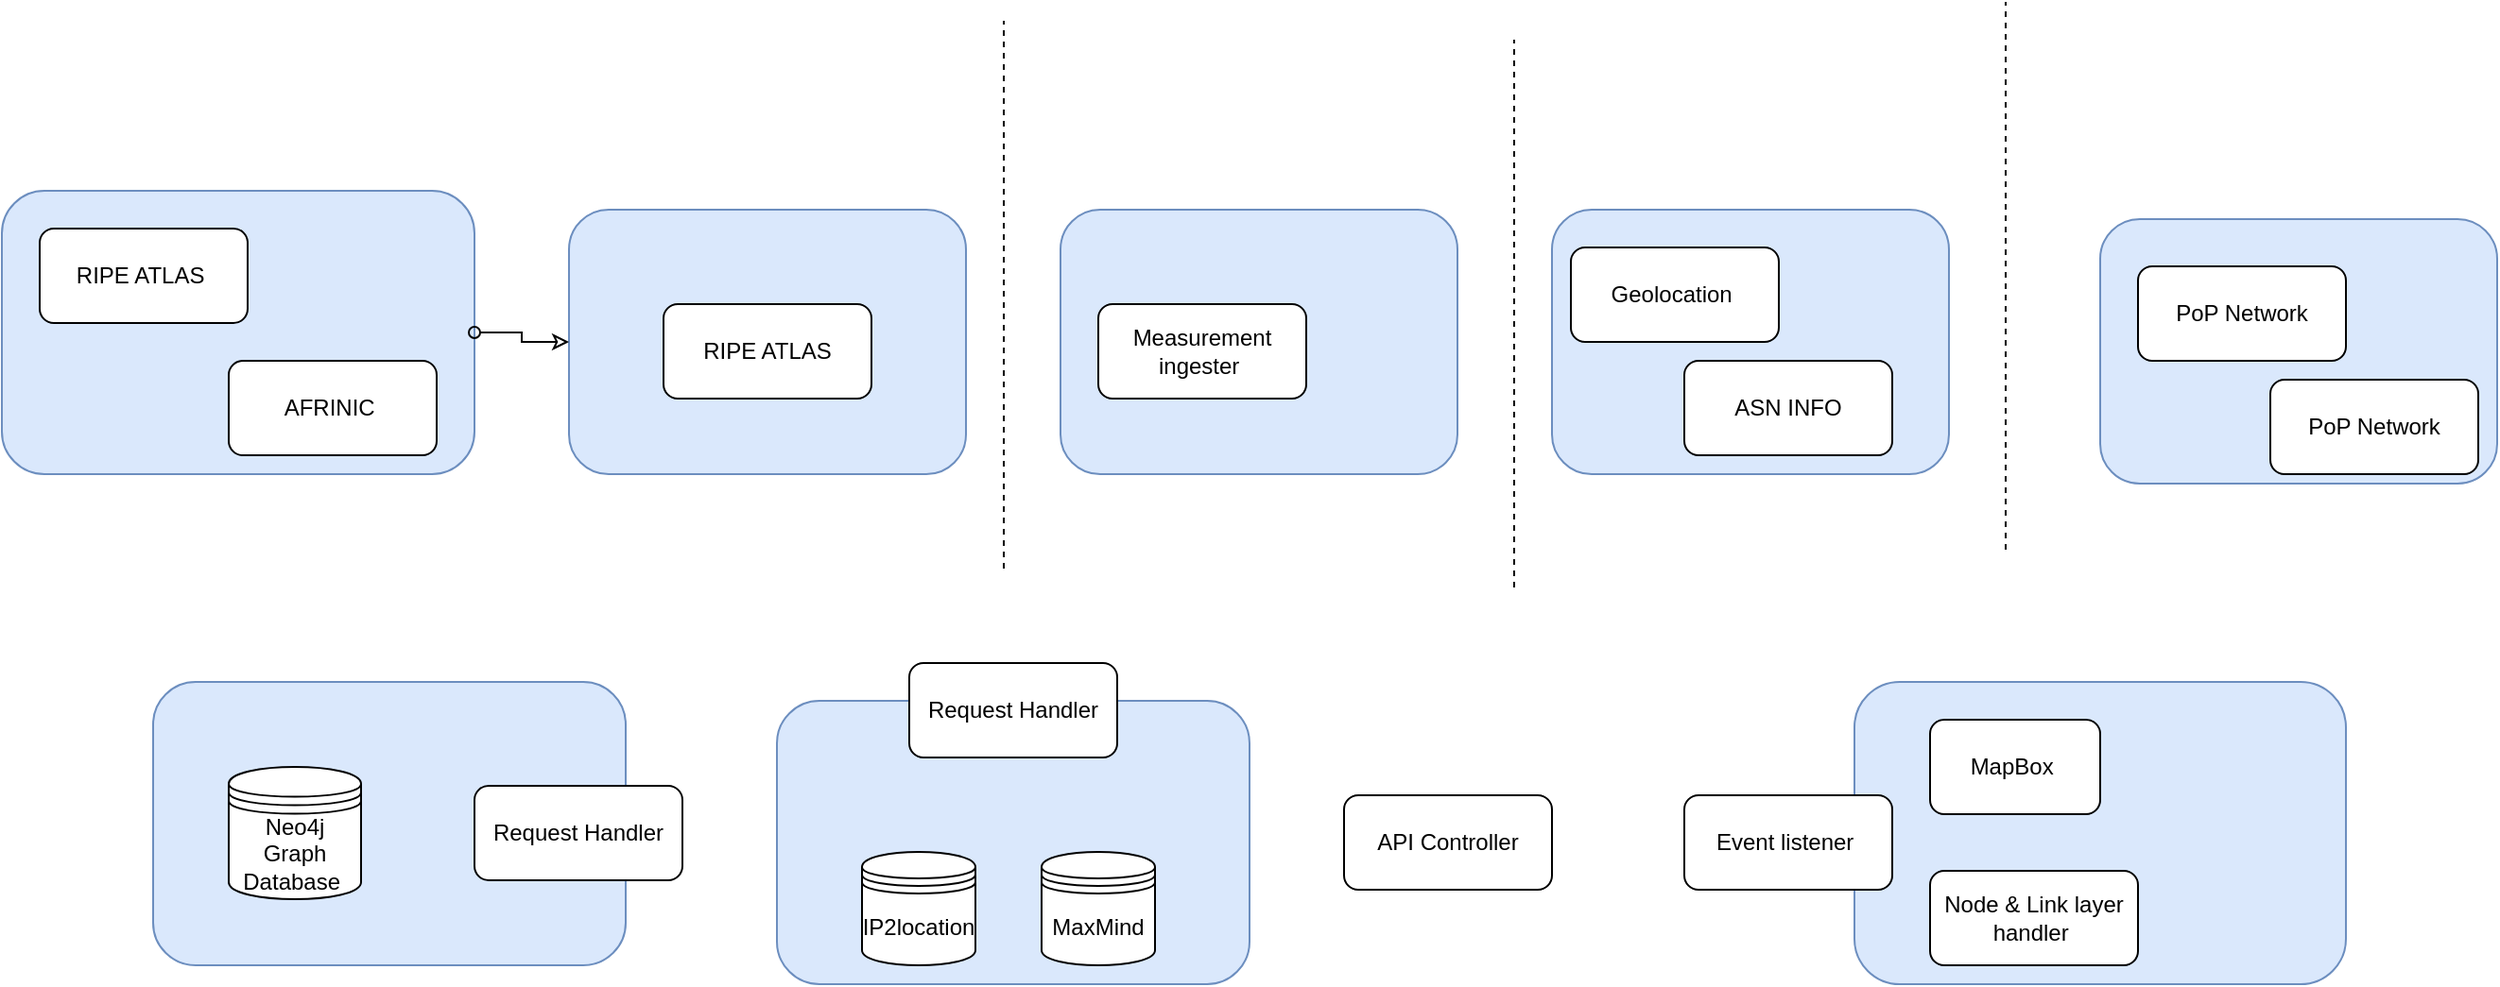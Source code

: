 <mxfile version="21.7.1" type="github">
  <diagram name="Page-1" id="10mLTs2lweQSjcvqGFnW">
    <mxGraphModel dx="1235" dy="684" grid="1" gridSize="10" guides="1" tooltips="1" connect="1" arrows="1" fold="1" page="1" pageScale="1" pageWidth="850" pageHeight="1100" math="0" shadow="0">
      <root>
        <mxCell id="0" />
        <mxCell id="1" parent="0" />
        <mxCell id="t9qF7NUUvE5QqUabhe2g-1" value="" style="rounded=1;whiteSpace=wrap;html=1;fillColor=#dae8fc;strokeColor=#6c8ebf;" vertex="1" parent="1">
          <mxGeometry x="360" y="330" width="210" height="140" as="geometry" />
        </mxCell>
        <mxCell id="t9qF7NUUvE5QqUabhe2g-6" value="" style="rounded=1;whiteSpace=wrap;html=1;fillColor=#dae8fc;strokeColor=#6c8ebf;" vertex="1" parent="1">
          <mxGeometry x="60" y="320" width="250" height="150" as="geometry" />
        </mxCell>
        <mxCell id="t9qF7NUUvE5QqUabhe2g-35" style="edgeStyle=orthogonalEdgeStyle;rounded=0;orthogonalLoop=1;jettySize=auto;html=1;exitX=1;exitY=0.5;exitDx=0;exitDy=0;startArrow=oval;startFill=0;endArrow=classic;endFill=0;" edge="1" parent="1" source="t9qF7NUUvE5QqUabhe2g-6" target="t9qF7NUUvE5QqUabhe2g-1">
          <mxGeometry relative="1" as="geometry" />
        </mxCell>
        <mxCell id="t9qF7NUUvE5QqUabhe2g-7" value="RIPE ATLAS&amp;nbsp;" style="rounded=1;whiteSpace=wrap;html=1;" vertex="1" parent="1">
          <mxGeometry x="80" y="340" width="110" height="50" as="geometry" />
        </mxCell>
        <mxCell id="t9qF7NUUvE5QqUabhe2g-8" value="AFRINIC&amp;nbsp;" style="rounded=1;whiteSpace=wrap;html=1;" vertex="1" parent="1">
          <mxGeometry x="180" y="410" width="110" height="50" as="geometry" />
        </mxCell>
        <mxCell id="t9qF7NUUvE5QqUabhe2g-9" value="RIPE ATLAS" style="rounded=1;whiteSpace=wrap;html=1;" vertex="1" parent="1">
          <mxGeometry x="410" y="380" width="110" height="50" as="geometry" />
        </mxCell>
        <mxCell id="t9qF7NUUvE5QqUabhe2g-14" value="" style="rounded=1;whiteSpace=wrap;html=1;fillColor=#dae8fc;strokeColor=#6c8ebf;" vertex="1" parent="1">
          <mxGeometry x="140" y="580" width="250" height="150" as="geometry" />
        </mxCell>
        <mxCell id="t9qF7NUUvE5QqUabhe2g-13" value="Neo4j Graph Database&amp;nbsp;" style="shape=datastore;whiteSpace=wrap;html=1;" vertex="1" parent="1">
          <mxGeometry x="180" y="625" width="70" height="70" as="geometry" />
        </mxCell>
        <mxCell id="t9qF7NUUvE5QqUabhe2g-16" value="" style="rounded=1;whiteSpace=wrap;html=1;fillColor=#dae8fc;strokeColor=#6c8ebf;" vertex="1" parent="1">
          <mxGeometry x="620" y="330" width="210" height="140" as="geometry" />
        </mxCell>
        <mxCell id="t9qF7NUUvE5QqUabhe2g-17" value="" style="rounded=1;whiteSpace=wrap;html=1;fillColor=#dae8fc;strokeColor=#6c8ebf;" vertex="1" parent="1">
          <mxGeometry x="880" y="330" width="210" height="140" as="geometry" />
        </mxCell>
        <mxCell id="t9qF7NUUvE5QqUabhe2g-18" value="Measurement ingester&amp;nbsp;" style="rounded=1;whiteSpace=wrap;html=1;" vertex="1" parent="1">
          <mxGeometry x="640" y="380" width="110" height="50" as="geometry" />
        </mxCell>
        <mxCell id="t9qF7NUUvE5QqUabhe2g-19" value="Geolocation&amp;nbsp;" style="rounded=1;whiteSpace=wrap;html=1;" vertex="1" parent="1">
          <mxGeometry x="890" y="350" width="110" height="50" as="geometry" />
        </mxCell>
        <mxCell id="t9qF7NUUvE5QqUabhe2g-20" value="ASN INFO" style="rounded=1;whiteSpace=wrap;html=1;" vertex="1" parent="1">
          <mxGeometry x="950" y="410" width="110" height="50" as="geometry" />
        </mxCell>
        <mxCell id="t9qF7NUUvE5QqUabhe2g-22" value="" style="rounded=1;whiteSpace=wrap;html=1;fillColor=#dae8fc;strokeColor=#6c8ebf;" vertex="1" parent="1">
          <mxGeometry x="1170" y="335" width="210" height="140" as="geometry" />
        </mxCell>
        <mxCell id="t9qF7NUUvE5QqUabhe2g-23" value="PoP Network" style="rounded=1;whiteSpace=wrap;html=1;" vertex="1" parent="1">
          <mxGeometry x="1190" y="360" width="110" height="50" as="geometry" />
        </mxCell>
        <mxCell id="t9qF7NUUvE5QqUabhe2g-24" value="PoP Network" style="rounded=1;whiteSpace=wrap;html=1;" vertex="1" parent="1">
          <mxGeometry x="1260" y="420" width="110" height="50" as="geometry" />
        </mxCell>
        <mxCell id="t9qF7NUUvE5QqUabhe2g-25" value="" style="rounded=1;whiteSpace=wrap;html=1;fillColor=#dae8fc;strokeColor=#6c8ebf;" vertex="1" parent="1">
          <mxGeometry x="1040" y="580" width="260" height="160" as="geometry" />
        </mxCell>
        <mxCell id="t9qF7NUUvE5QqUabhe2g-26" value="MapBox&amp;nbsp;" style="rounded=1;whiteSpace=wrap;html=1;" vertex="1" parent="1">
          <mxGeometry x="1080" y="600" width="90" height="50" as="geometry" />
        </mxCell>
        <mxCell id="t9qF7NUUvE5QqUabhe2g-27" value="Node &amp;amp; Link layer&lt;br&gt;handler&amp;nbsp;" style="rounded=1;whiteSpace=wrap;html=1;" vertex="1" parent="1">
          <mxGeometry x="1080" y="680" width="110" height="50" as="geometry" />
        </mxCell>
        <mxCell id="t9qF7NUUvE5QqUabhe2g-29" value="Event listener&amp;nbsp;" style="rounded=1;whiteSpace=wrap;html=1;" vertex="1" parent="1">
          <mxGeometry x="950" y="640" width="110" height="50" as="geometry" />
        </mxCell>
        <mxCell id="t9qF7NUUvE5QqUabhe2g-30" value="API Controller" style="rounded=1;whiteSpace=wrap;html=1;" vertex="1" parent="1">
          <mxGeometry x="770" y="640" width="110" height="50" as="geometry" />
        </mxCell>
        <mxCell id="t9qF7NUUvE5QqUabhe2g-31" value="" style="endArrow=none;dashed=1;html=1;rounded=0;" edge="1" parent="1">
          <mxGeometry width="50" height="50" relative="1" as="geometry">
            <mxPoint x="590" y="520" as="sourcePoint" />
            <mxPoint x="590" y="230" as="targetPoint" />
          </mxGeometry>
        </mxCell>
        <mxCell id="t9qF7NUUvE5QqUabhe2g-32" value="" style="endArrow=none;dashed=1;html=1;rounded=0;" edge="1" parent="1">
          <mxGeometry width="50" height="50" relative="1" as="geometry">
            <mxPoint x="860" y="530" as="sourcePoint" />
            <mxPoint x="860" y="240" as="targetPoint" />
          </mxGeometry>
        </mxCell>
        <mxCell id="t9qF7NUUvE5QqUabhe2g-33" value="" style="endArrow=none;dashed=1;html=1;rounded=0;" edge="1" parent="1">
          <mxGeometry width="50" height="50" relative="1" as="geometry">
            <mxPoint x="1120" y="510" as="sourcePoint" />
            <mxPoint x="1120" y="220" as="targetPoint" />
          </mxGeometry>
        </mxCell>
        <mxCell id="t9qF7NUUvE5QqUabhe2g-34" value="" style="group" vertex="1" connectable="0" parent="1">
          <mxGeometry x="470" y="590" width="250" height="150" as="geometry" />
        </mxCell>
        <mxCell id="t9qF7NUUvE5QqUabhe2g-10" value="" style="rounded=1;whiteSpace=wrap;html=1;fillColor=#dae8fc;strokeColor=#6c8ebf;" vertex="1" parent="t9qF7NUUvE5QqUabhe2g-34">
          <mxGeometry width="250" height="150" as="geometry" />
        </mxCell>
        <mxCell id="t9qF7NUUvE5QqUabhe2g-12" value="IP2location" style="shape=datastore;whiteSpace=wrap;html=1;" vertex="1" parent="t9qF7NUUvE5QqUabhe2g-34">
          <mxGeometry x="45" y="80" width="60" height="60" as="geometry" />
        </mxCell>
        <mxCell id="t9qF7NUUvE5QqUabhe2g-15" value="MaxMind" style="shape=datastore;whiteSpace=wrap;html=1;" vertex="1" parent="t9qF7NUUvE5QqUabhe2g-34">
          <mxGeometry x="140" y="80" width="60" height="60" as="geometry" />
        </mxCell>
        <mxCell id="t9qF7NUUvE5QqUabhe2g-37" value="Request Handler" style="rounded=1;whiteSpace=wrap;html=1;" vertex="1" parent="t9qF7NUUvE5QqUabhe2g-34">
          <mxGeometry x="70" y="-20" width="110" height="50" as="geometry" />
        </mxCell>
        <mxCell id="t9qF7NUUvE5QqUabhe2g-36" value="Request Handler" style="rounded=1;whiteSpace=wrap;html=1;" vertex="1" parent="1">
          <mxGeometry x="310" y="635" width="110" height="50" as="geometry" />
        </mxCell>
      </root>
    </mxGraphModel>
  </diagram>
</mxfile>
